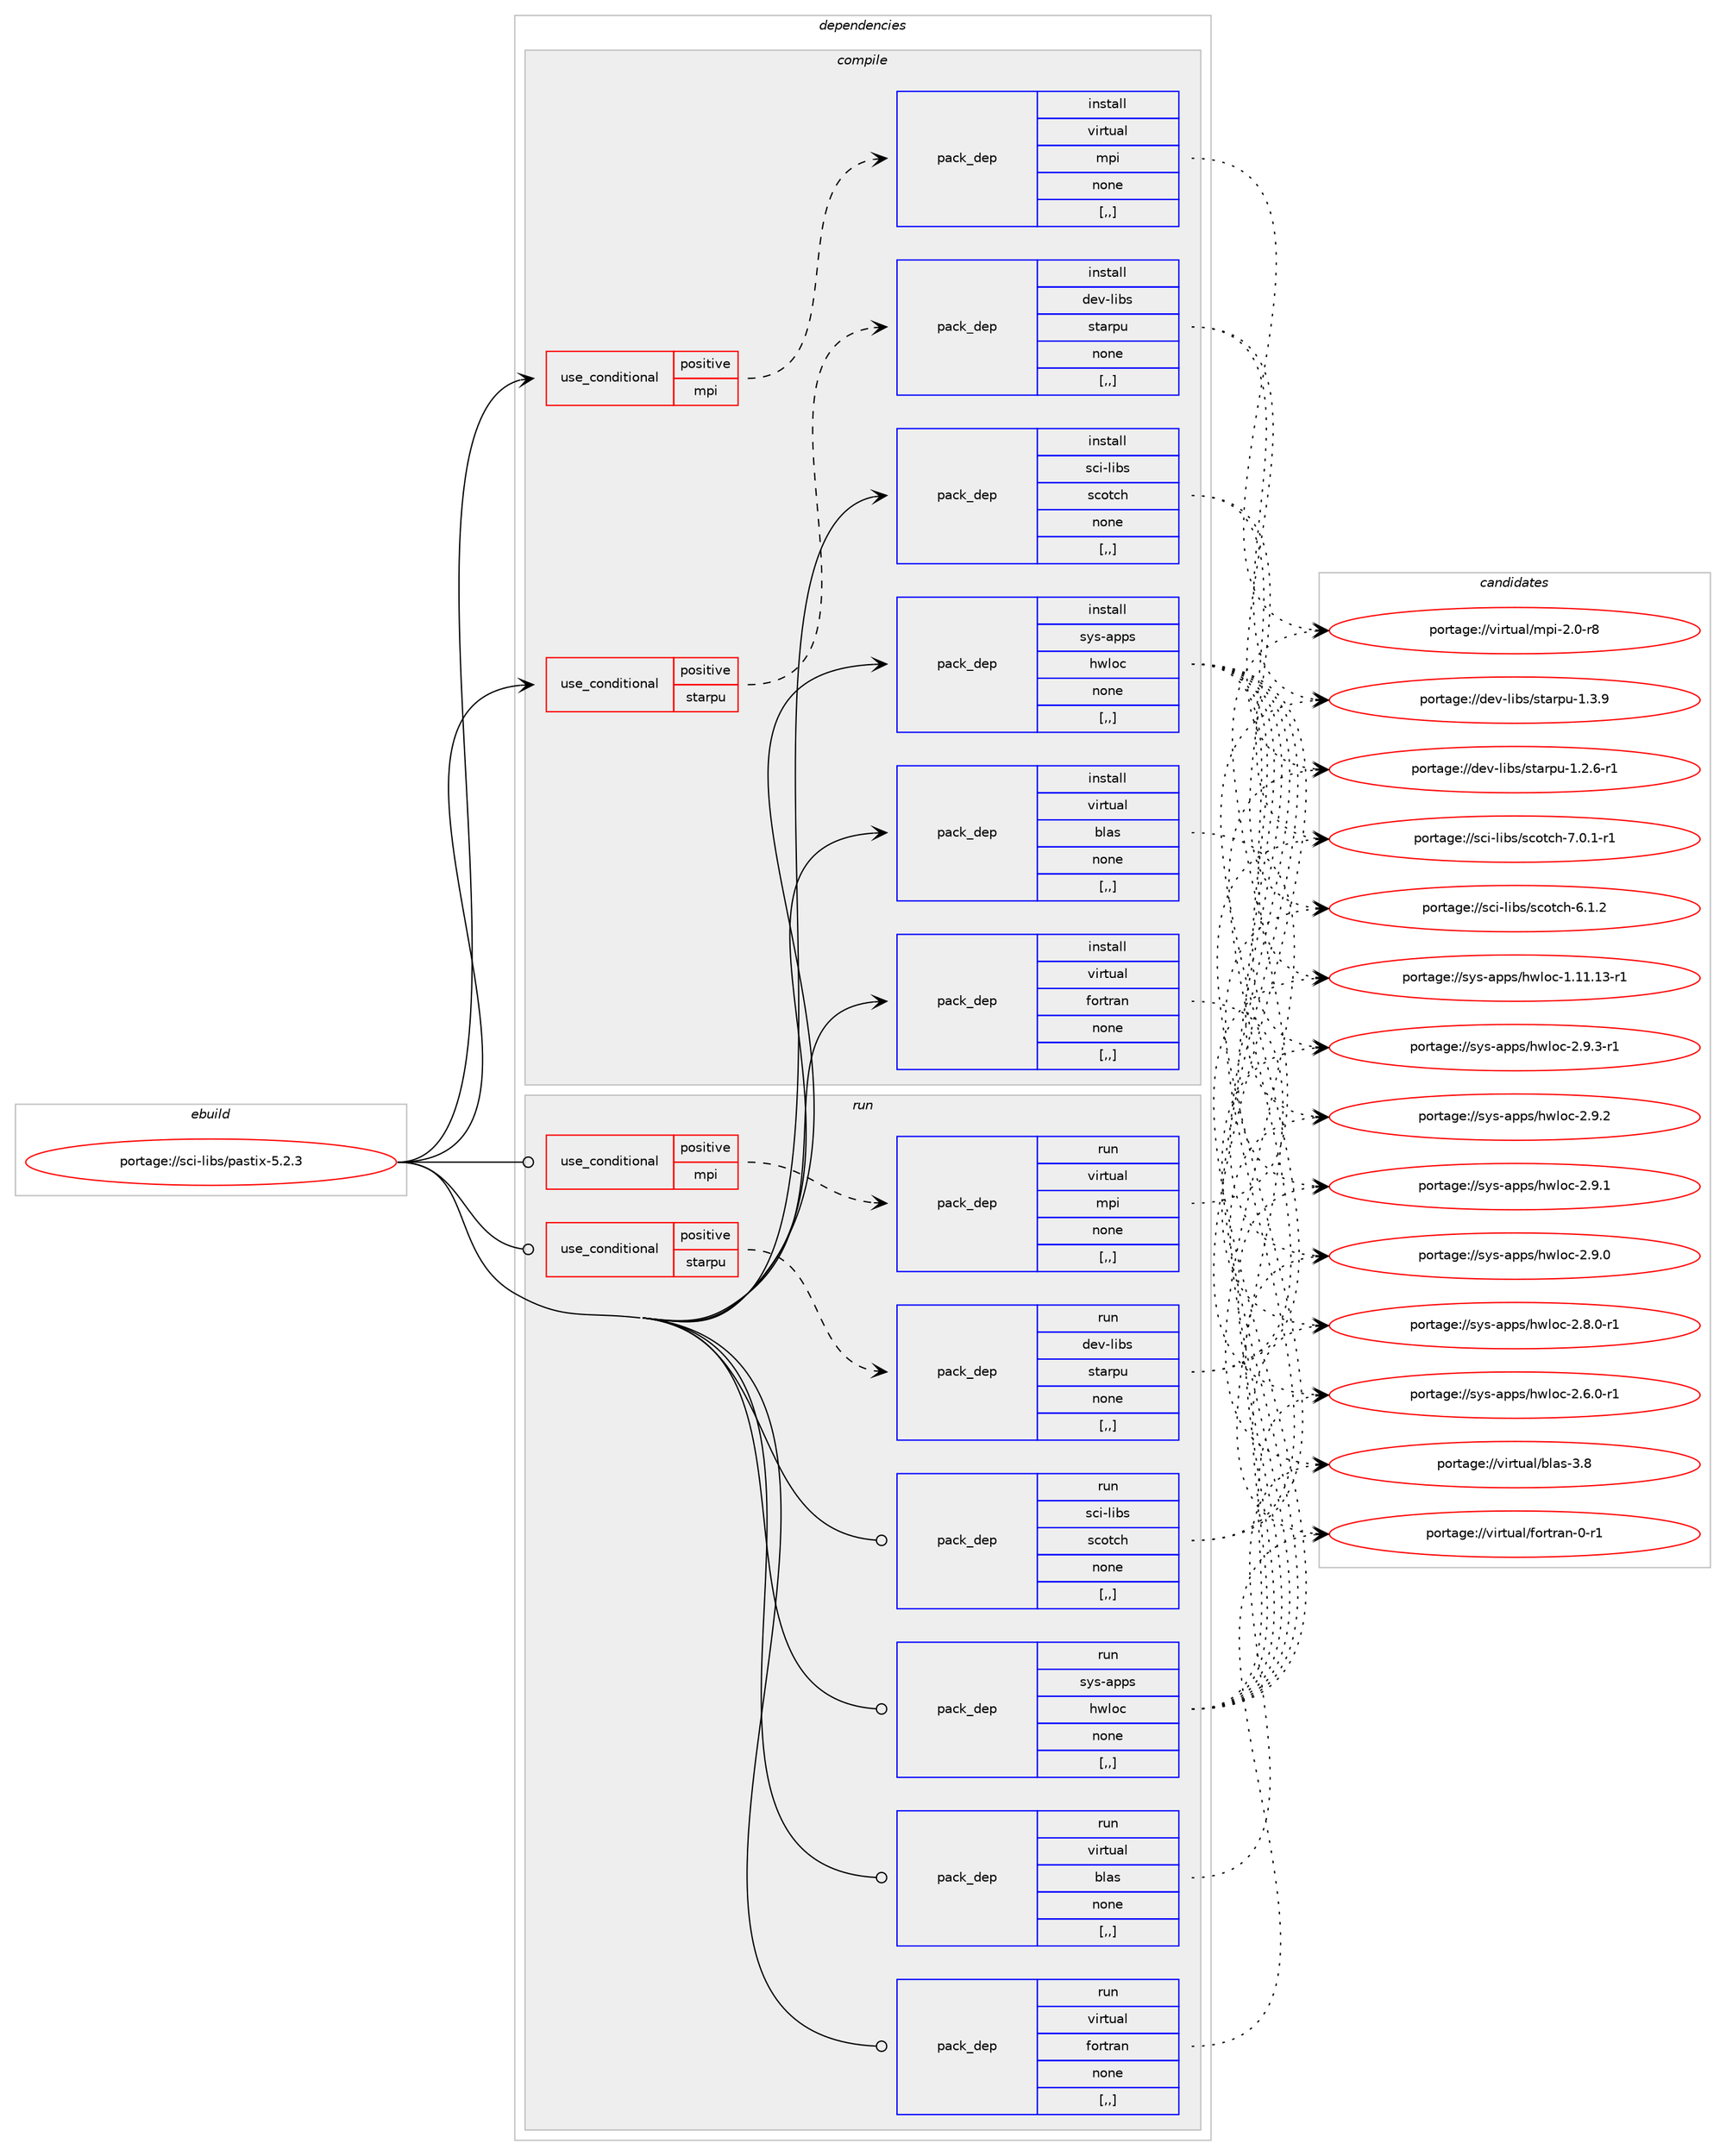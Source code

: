 digraph prolog {

# *************
# Graph options
# *************

newrank=true;
concentrate=true;
compound=true;
graph [rankdir=LR,fontname=Helvetica,fontsize=10,ranksep=1.5];#, ranksep=2.5, nodesep=0.2];
edge  [arrowhead=vee];
node  [fontname=Helvetica,fontsize=10];

# **********
# The ebuild
# **********

subgraph cluster_leftcol {
color=gray;
label=<<i>ebuild</i>>;
id [label="portage://sci-libs/pastix-5.2.3", color=red, width=4, href="../sci-libs/pastix-5.2.3.svg"];
}

# ****************
# The dependencies
# ****************

subgraph cluster_midcol {
color=gray;
label=<<i>dependencies</i>>;
subgraph cluster_compile {
fillcolor="#eeeeee";
style=filled;
label=<<i>compile</i>>;
subgraph cond107203 {
dependency404912 [label=<<TABLE BORDER="0" CELLBORDER="1" CELLSPACING="0" CELLPADDING="4"><TR><TD ROWSPAN="3" CELLPADDING="10">use_conditional</TD></TR><TR><TD>positive</TD></TR><TR><TD>mpi</TD></TR></TABLE>>, shape=none, color=red];
subgraph pack294836 {
dependency404913 [label=<<TABLE BORDER="0" CELLBORDER="1" CELLSPACING="0" CELLPADDING="4" WIDTH="220"><TR><TD ROWSPAN="6" CELLPADDING="30">pack_dep</TD></TR><TR><TD WIDTH="110">install</TD></TR><TR><TD>virtual</TD></TR><TR><TD>mpi</TD></TR><TR><TD>none</TD></TR><TR><TD>[,,]</TD></TR></TABLE>>, shape=none, color=blue];
}
dependency404912:e -> dependency404913:w [weight=20,style="dashed",arrowhead="vee"];
}
id:e -> dependency404912:w [weight=20,style="solid",arrowhead="vee"];
subgraph cond107204 {
dependency404914 [label=<<TABLE BORDER="0" CELLBORDER="1" CELLSPACING="0" CELLPADDING="4"><TR><TD ROWSPAN="3" CELLPADDING="10">use_conditional</TD></TR><TR><TD>positive</TD></TR><TR><TD>starpu</TD></TR></TABLE>>, shape=none, color=red];
subgraph pack294837 {
dependency404915 [label=<<TABLE BORDER="0" CELLBORDER="1" CELLSPACING="0" CELLPADDING="4" WIDTH="220"><TR><TD ROWSPAN="6" CELLPADDING="30">pack_dep</TD></TR><TR><TD WIDTH="110">install</TD></TR><TR><TD>dev-libs</TD></TR><TR><TD>starpu</TD></TR><TR><TD>none</TD></TR><TR><TD>[,,]</TD></TR></TABLE>>, shape=none, color=blue];
}
dependency404914:e -> dependency404915:w [weight=20,style="dashed",arrowhead="vee"];
}
id:e -> dependency404914:w [weight=20,style="solid",arrowhead="vee"];
subgraph pack294838 {
dependency404916 [label=<<TABLE BORDER="0" CELLBORDER="1" CELLSPACING="0" CELLPADDING="4" WIDTH="220"><TR><TD ROWSPAN="6" CELLPADDING="30">pack_dep</TD></TR><TR><TD WIDTH="110">install</TD></TR><TR><TD>sci-libs</TD></TR><TR><TD>scotch</TD></TR><TR><TD>none</TD></TR><TR><TD>[,,]</TD></TR></TABLE>>, shape=none, color=blue];
}
id:e -> dependency404916:w [weight=20,style="solid",arrowhead="vee"];
subgraph pack294839 {
dependency404917 [label=<<TABLE BORDER="0" CELLBORDER="1" CELLSPACING="0" CELLPADDING="4" WIDTH="220"><TR><TD ROWSPAN="6" CELLPADDING="30">pack_dep</TD></TR><TR><TD WIDTH="110">install</TD></TR><TR><TD>sys-apps</TD></TR><TR><TD>hwloc</TD></TR><TR><TD>none</TD></TR><TR><TD>[,,]</TD></TR></TABLE>>, shape=none, color=blue];
}
id:e -> dependency404917:w [weight=20,style="solid",arrowhead="vee"];
subgraph pack294840 {
dependency404918 [label=<<TABLE BORDER="0" CELLBORDER="1" CELLSPACING="0" CELLPADDING="4" WIDTH="220"><TR><TD ROWSPAN="6" CELLPADDING="30">pack_dep</TD></TR><TR><TD WIDTH="110">install</TD></TR><TR><TD>virtual</TD></TR><TR><TD>blas</TD></TR><TR><TD>none</TD></TR><TR><TD>[,,]</TD></TR></TABLE>>, shape=none, color=blue];
}
id:e -> dependency404918:w [weight=20,style="solid",arrowhead="vee"];
subgraph pack294841 {
dependency404919 [label=<<TABLE BORDER="0" CELLBORDER="1" CELLSPACING="0" CELLPADDING="4" WIDTH="220"><TR><TD ROWSPAN="6" CELLPADDING="30">pack_dep</TD></TR><TR><TD WIDTH="110">install</TD></TR><TR><TD>virtual</TD></TR><TR><TD>fortran</TD></TR><TR><TD>none</TD></TR><TR><TD>[,,]</TD></TR></TABLE>>, shape=none, color=blue];
}
id:e -> dependency404919:w [weight=20,style="solid",arrowhead="vee"];
}
subgraph cluster_compileandrun {
fillcolor="#eeeeee";
style=filled;
label=<<i>compile and run</i>>;
}
subgraph cluster_run {
fillcolor="#eeeeee";
style=filled;
label=<<i>run</i>>;
subgraph cond107205 {
dependency404920 [label=<<TABLE BORDER="0" CELLBORDER="1" CELLSPACING="0" CELLPADDING="4"><TR><TD ROWSPAN="3" CELLPADDING="10">use_conditional</TD></TR><TR><TD>positive</TD></TR><TR><TD>mpi</TD></TR></TABLE>>, shape=none, color=red];
subgraph pack294842 {
dependency404921 [label=<<TABLE BORDER="0" CELLBORDER="1" CELLSPACING="0" CELLPADDING="4" WIDTH="220"><TR><TD ROWSPAN="6" CELLPADDING="30">pack_dep</TD></TR><TR><TD WIDTH="110">run</TD></TR><TR><TD>virtual</TD></TR><TR><TD>mpi</TD></TR><TR><TD>none</TD></TR><TR><TD>[,,]</TD></TR></TABLE>>, shape=none, color=blue];
}
dependency404920:e -> dependency404921:w [weight=20,style="dashed",arrowhead="vee"];
}
id:e -> dependency404920:w [weight=20,style="solid",arrowhead="odot"];
subgraph cond107206 {
dependency404922 [label=<<TABLE BORDER="0" CELLBORDER="1" CELLSPACING="0" CELLPADDING="4"><TR><TD ROWSPAN="3" CELLPADDING="10">use_conditional</TD></TR><TR><TD>positive</TD></TR><TR><TD>starpu</TD></TR></TABLE>>, shape=none, color=red];
subgraph pack294843 {
dependency404923 [label=<<TABLE BORDER="0" CELLBORDER="1" CELLSPACING="0" CELLPADDING="4" WIDTH="220"><TR><TD ROWSPAN="6" CELLPADDING="30">pack_dep</TD></TR><TR><TD WIDTH="110">run</TD></TR><TR><TD>dev-libs</TD></TR><TR><TD>starpu</TD></TR><TR><TD>none</TD></TR><TR><TD>[,,]</TD></TR></TABLE>>, shape=none, color=blue];
}
dependency404922:e -> dependency404923:w [weight=20,style="dashed",arrowhead="vee"];
}
id:e -> dependency404922:w [weight=20,style="solid",arrowhead="odot"];
subgraph pack294844 {
dependency404924 [label=<<TABLE BORDER="0" CELLBORDER="1" CELLSPACING="0" CELLPADDING="4" WIDTH="220"><TR><TD ROWSPAN="6" CELLPADDING="30">pack_dep</TD></TR><TR><TD WIDTH="110">run</TD></TR><TR><TD>sci-libs</TD></TR><TR><TD>scotch</TD></TR><TR><TD>none</TD></TR><TR><TD>[,,]</TD></TR></TABLE>>, shape=none, color=blue];
}
id:e -> dependency404924:w [weight=20,style="solid",arrowhead="odot"];
subgraph pack294845 {
dependency404925 [label=<<TABLE BORDER="0" CELLBORDER="1" CELLSPACING="0" CELLPADDING="4" WIDTH="220"><TR><TD ROWSPAN="6" CELLPADDING="30">pack_dep</TD></TR><TR><TD WIDTH="110">run</TD></TR><TR><TD>sys-apps</TD></TR><TR><TD>hwloc</TD></TR><TR><TD>none</TD></TR><TR><TD>[,,]</TD></TR></TABLE>>, shape=none, color=blue];
}
id:e -> dependency404925:w [weight=20,style="solid",arrowhead="odot"];
subgraph pack294846 {
dependency404926 [label=<<TABLE BORDER="0" CELLBORDER="1" CELLSPACING="0" CELLPADDING="4" WIDTH="220"><TR><TD ROWSPAN="6" CELLPADDING="30">pack_dep</TD></TR><TR><TD WIDTH="110">run</TD></TR><TR><TD>virtual</TD></TR><TR><TD>blas</TD></TR><TR><TD>none</TD></TR><TR><TD>[,,]</TD></TR></TABLE>>, shape=none, color=blue];
}
id:e -> dependency404926:w [weight=20,style="solid",arrowhead="odot"];
subgraph pack294847 {
dependency404927 [label=<<TABLE BORDER="0" CELLBORDER="1" CELLSPACING="0" CELLPADDING="4" WIDTH="220"><TR><TD ROWSPAN="6" CELLPADDING="30">pack_dep</TD></TR><TR><TD WIDTH="110">run</TD></TR><TR><TD>virtual</TD></TR><TR><TD>fortran</TD></TR><TR><TD>none</TD></TR><TR><TD>[,,]</TD></TR></TABLE>>, shape=none, color=blue];
}
id:e -> dependency404927:w [weight=20,style="solid",arrowhead="odot"];
}
}

# **************
# The candidates
# **************

subgraph cluster_choices {
rank=same;
color=gray;
label=<<i>candidates</i>>;

subgraph choice294836 {
color=black;
nodesep=1;
choice1181051141161179710847109112105455046484511456 [label="portage://virtual/mpi-2.0-r8", color=red, width=4,href="../virtual/mpi-2.0-r8.svg"];
dependency404913:e -> choice1181051141161179710847109112105455046484511456:w [style=dotted,weight="100"];
}
subgraph choice294837 {
color=black;
nodesep=1;
choice10010111845108105981154711511697114112117454946514657 [label="portage://dev-libs/starpu-1.3.9", color=red, width=4,href="../dev-libs/starpu-1.3.9.svg"];
choice100101118451081059811547115116971141121174549465046544511449 [label="portage://dev-libs/starpu-1.2.6-r1", color=red, width=4,href="../dev-libs/starpu-1.2.6-r1.svg"];
dependency404915:e -> choice10010111845108105981154711511697114112117454946514657:w [style=dotted,weight="100"];
dependency404915:e -> choice100101118451081059811547115116971141121174549465046544511449:w [style=dotted,weight="100"];
}
subgraph choice294838 {
color=black;
nodesep=1;
choice1159910545108105981154711599111116991044555464846494511449 [label="portage://sci-libs/scotch-7.0.1-r1", color=red, width=4,href="../sci-libs/scotch-7.0.1-r1.svg"];
choice115991054510810598115471159911111699104455446494650 [label="portage://sci-libs/scotch-6.1.2", color=red, width=4,href="../sci-libs/scotch-6.1.2.svg"];
dependency404916:e -> choice1159910545108105981154711599111116991044555464846494511449:w [style=dotted,weight="100"];
dependency404916:e -> choice115991054510810598115471159911111699104455446494650:w [style=dotted,weight="100"];
}
subgraph choice294839 {
color=black;
nodesep=1;
choice115121115459711211211547104119108111994550465746514511449 [label="portage://sys-apps/hwloc-2.9.3-r1", color=red, width=4,href="../sys-apps/hwloc-2.9.3-r1.svg"];
choice11512111545971121121154710411910811199455046574650 [label="portage://sys-apps/hwloc-2.9.2", color=red, width=4,href="../sys-apps/hwloc-2.9.2.svg"];
choice11512111545971121121154710411910811199455046574649 [label="portage://sys-apps/hwloc-2.9.1", color=red, width=4,href="../sys-apps/hwloc-2.9.1.svg"];
choice11512111545971121121154710411910811199455046574648 [label="portage://sys-apps/hwloc-2.9.0", color=red, width=4,href="../sys-apps/hwloc-2.9.0.svg"];
choice115121115459711211211547104119108111994550465646484511449 [label="portage://sys-apps/hwloc-2.8.0-r1", color=red, width=4,href="../sys-apps/hwloc-2.8.0-r1.svg"];
choice115121115459711211211547104119108111994550465446484511449 [label="portage://sys-apps/hwloc-2.6.0-r1", color=red, width=4,href="../sys-apps/hwloc-2.6.0-r1.svg"];
choice1151211154597112112115471041191081119945494649494649514511449 [label="portage://sys-apps/hwloc-1.11.13-r1", color=red, width=4,href="../sys-apps/hwloc-1.11.13-r1.svg"];
dependency404917:e -> choice115121115459711211211547104119108111994550465746514511449:w [style=dotted,weight="100"];
dependency404917:e -> choice11512111545971121121154710411910811199455046574650:w [style=dotted,weight="100"];
dependency404917:e -> choice11512111545971121121154710411910811199455046574649:w [style=dotted,weight="100"];
dependency404917:e -> choice11512111545971121121154710411910811199455046574648:w [style=dotted,weight="100"];
dependency404917:e -> choice115121115459711211211547104119108111994550465646484511449:w [style=dotted,weight="100"];
dependency404917:e -> choice115121115459711211211547104119108111994550465446484511449:w [style=dotted,weight="100"];
dependency404917:e -> choice1151211154597112112115471041191081119945494649494649514511449:w [style=dotted,weight="100"];
}
subgraph choice294840 {
color=black;
nodesep=1;
choice1181051141161179710847981089711545514656 [label="portage://virtual/blas-3.8", color=red, width=4,href="../virtual/blas-3.8.svg"];
dependency404918:e -> choice1181051141161179710847981089711545514656:w [style=dotted,weight="100"];
}
subgraph choice294841 {
color=black;
nodesep=1;
choice11810511411611797108471021111141161149711045484511449 [label="portage://virtual/fortran-0-r1", color=red, width=4,href="../virtual/fortran-0-r1.svg"];
dependency404919:e -> choice11810511411611797108471021111141161149711045484511449:w [style=dotted,weight="100"];
}
subgraph choice294842 {
color=black;
nodesep=1;
choice1181051141161179710847109112105455046484511456 [label="portage://virtual/mpi-2.0-r8", color=red, width=4,href="../virtual/mpi-2.0-r8.svg"];
dependency404921:e -> choice1181051141161179710847109112105455046484511456:w [style=dotted,weight="100"];
}
subgraph choice294843 {
color=black;
nodesep=1;
choice10010111845108105981154711511697114112117454946514657 [label="portage://dev-libs/starpu-1.3.9", color=red, width=4,href="../dev-libs/starpu-1.3.9.svg"];
choice100101118451081059811547115116971141121174549465046544511449 [label="portage://dev-libs/starpu-1.2.6-r1", color=red, width=4,href="../dev-libs/starpu-1.2.6-r1.svg"];
dependency404923:e -> choice10010111845108105981154711511697114112117454946514657:w [style=dotted,weight="100"];
dependency404923:e -> choice100101118451081059811547115116971141121174549465046544511449:w [style=dotted,weight="100"];
}
subgraph choice294844 {
color=black;
nodesep=1;
choice1159910545108105981154711599111116991044555464846494511449 [label="portage://sci-libs/scotch-7.0.1-r1", color=red, width=4,href="../sci-libs/scotch-7.0.1-r1.svg"];
choice115991054510810598115471159911111699104455446494650 [label="portage://sci-libs/scotch-6.1.2", color=red, width=4,href="../sci-libs/scotch-6.1.2.svg"];
dependency404924:e -> choice1159910545108105981154711599111116991044555464846494511449:w [style=dotted,weight="100"];
dependency404924:e -> choice115991054510810598115471159911111699104455446494650:w [style=dotted,weight="100"];
}
subgraph choice294845 {
color=black;
nodesep=1;
choice115121115459711211211547104119108111994550465746514511449 [label="portage://sys-apps/hwloc-2.9.3-r1", color=red, width=4,href="../sys-apps/hwloc-2.9.3-r1.svg"];
choice11512111545971121121154710411910811199455046574650 [label="portage://sys-apps/hwloc-2.9.2", color=red, width=4,href="../sys-apps/hwloc-2.9.2.svg"];
choice11512111545971121121154710411910811199455046574649 [label="portage://sys-apps/hwloc-2.9.1", color=red, width=4,href="../sys-apps/hwloc-2.9.1.svg"];
choice11512111545971121121154710411910811199455046574648 [label="portage://sys-apps/hwloc-2.9.0", color=red, width=4,href="../sys-apps/hwloc-2.9.0.svg"];
choice115121115459711211211547104119108111994550465646484511449 [label="portage://sys-apps/hwloc-2.8.0-r1", color=red, width=4,href="../sys-apps/hwloc-2.8.0-r1.svg"];
choice115121115459711211211547104119108111994550465446484511449 [label="portage://sys-apps/hwloc-2.6.0-r1", color=red, width=4,href="../sys-apps/hwloc-2.6.0-r1.svg"];
choice1151211154597112112115471041191081119945494649494649514511449 [label="portage://sys-apps/hwloc-1.11.13-r1", color=red, width=4,href="../sys-apps/hwloc-1.11.13-r1.svg"];
dependency404925:e -> choice115121115459711211211547104119108111994550465746514511449:w [style=dotted,weight="100"];
dependency404925:e -> choice11512111545971121121154710411910811199455046574650:w [style=dotted,weight="100"];
dependency404925:e -> choice11512111545971121121154710411910811199455046574649:w [style=dotted,weight="100"];
dependency404925:e -> choice11512111545971121121154710411910811199455046574648:w [style=dotted,weight="100"];
dependency404925:e -> choice115121115459711211211547104119108111994550465646484511449:w [style=dotted,weight="100"];
dependency404925:e -> choice115121115459711211211547104119108111994550465446484511449:w [style=dotted,weight="100"];
dependency404925:e -> choice1151211154597112112115471041191081119945494649494649514511449:w [style=dotted,weight="100"];
}
subgraph choice294846 {
color=black;
nodesep=1;
choice1181051141161179710847981089711545514656 [label="portage://virtual/blas-3.8", color=red, width=4,href="../virtual/blas-3.8.svg"];
dependency404926:e -> choice1181051141161179710847981089711545514656:w [style=dotted,weight="100"];
}
subgraph choice294847 {
color=black;
nodesep=1;
choice11810511411611797108471021111141161149711045484511449 [label="portage://virtual/fortran-0-r1", color=red, width=4,href="../virtual/fortran-0-r1.svg"];
dependency404927:e -> choice11810511411611797108471021111141161149711045484511449:w [style=dotted,weight="100"];
}
}

}
